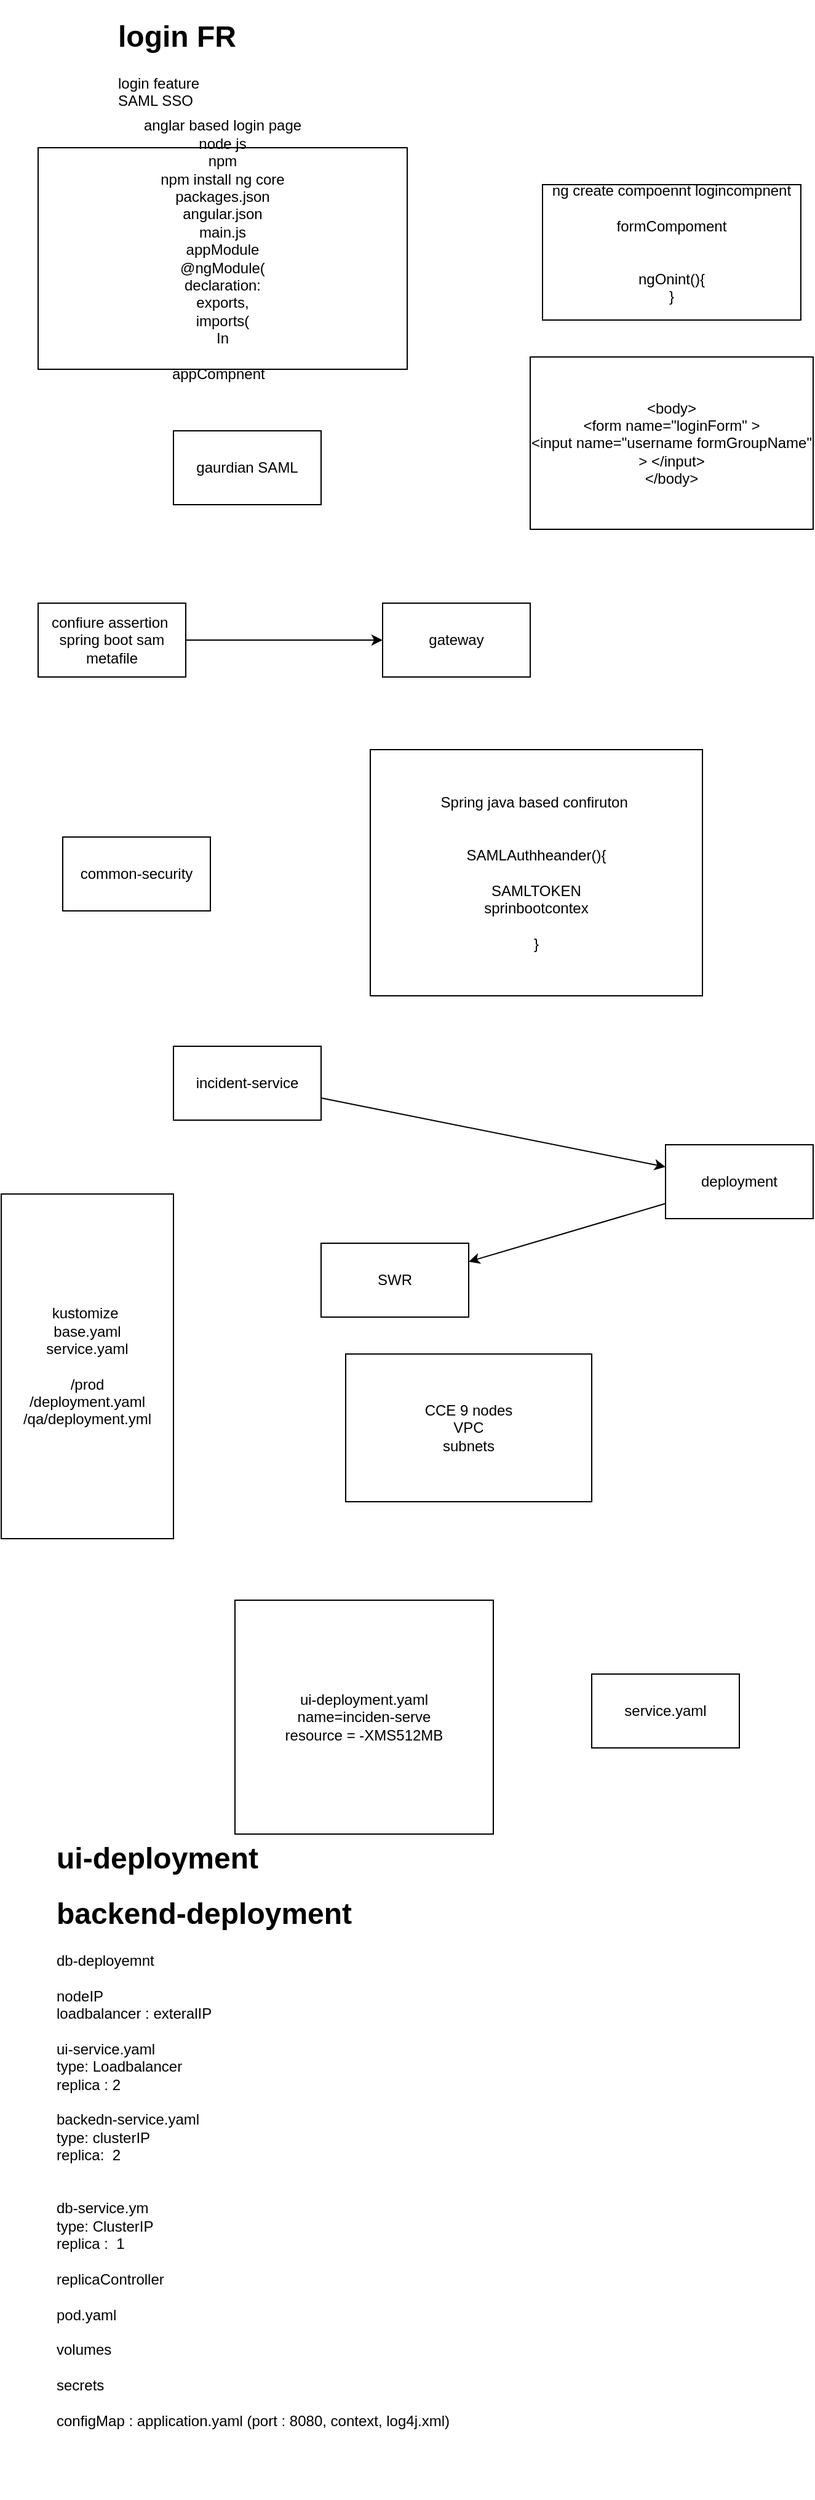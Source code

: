 <mxfile>
    <diagram id="FzPCV9cY2QjOvu3AY5Sp" name="Page-1">
        <mxGraphModel dx="832" dy="576" grid="1" gridSize="10" guides="1" tooltips="1" connect="1" arrows="1" fold="1" page="1" pageScale="1" pageWidth="850" pageHeight="1100" math="0" shadow="0">
            <root>
                <mxCell id="0"/>
                <mxCell id="1" parent="0"/>
                <mxCell id="2" value="anglar based login page&lt;br&gt;node js&lt;br&gt;npm&lt;br&gt;npm install ng core&lt;br&gt;packages.json&lt;br&gt;angular.json&lt;br&gt;main.js&lt;br&gt;appModule&lt;br&gt;@ngModule(&lt;br&gt;declaration:&lt;br&gt;exports,&lt;br&gt;imports(&lt;br&gt;In&lt;br&gt;&lt;br&gt;appCompnent&amp;nbsp;&amp;nbsp;&lt;br&gt;&lt;br&gt;" style="rounded=0;whiteSpace=wrap;html=1;" vertex="1" parent="1">
                    <mxGeometry x="110" y="170" width="300" height="180" as="geometry"/>
                </mxCell>
                <mxCell id="3" value="&lt;h1&gt;login FR&lt;/h1&gt;&lt;div&gt;login feature&amp;nbsp;&lt;/div&gt;&lt;div&gt;SAML SSO&lt;/div&gt;" style="text;html=1;strokeColor=none;fillColor=none;spacing=5;spacingTop=-20;whiteSpace=wrap;overflow=hidden;rounded=0;" vertex="1" parent="1">
                    <mxGeometry x="170" y="60" width="190" height="120" as="geometry"/>
                </mxCell>
                <mxCell id="5" value="ng create compoennt logincompnent&lt;br&gt;&lt;br&gt;formCompoment&lt;br&gt;&lt;br&gt;&lt;br&gt;ngOnint(){&lt;br&gt;}&lt;br&gt;&lt;br&gt;" style="rounded=0;whiteSpace=wrap;html=1;" vertex="1" parent="1">
                    <mxGeometry x="520" y="200" width="210" height="110" as="geometry"/>
                </mxCell>
                <mxCell id="6" value="&amp;lt;body&amp;gt;&lt;br&gt;&amp;lt;form name=&quot;loginForm&quot; &amp;gt;&lt;br&gt;&amp;lt;input name=&quot;username formGroupName&quot; &amp;gt; &amp;lt;/input&amp;gt;&lt;br&gt;&amp;lt;/body&amp;gt;" style="rounded=0;whiteSpace=wrap;html=1;" vertex="1" parent="1">
                    <mxGeometry x="510" y="340" width="230" height="140" as="geometry"/>
                </mxCell>
                <mxCell id="10" style="edgeStyle=none;html=1;entryX=0;entryY=0.5;entryDx=0;entryDy=0;" edge="1" parent="1" source="7" target="9">
                    <mxGeometry relative="1" as="geometry"/>
                </mxCell>
                <mxCell id="7" value="confiure assertion&amp;nbsp;&lt;br&gt;spring boot sam metafile" style="rounded=0;whiteSpace=wrap;html=1;" vertex="1" parent="1">
                    <mxGeometry x="110" y="540" width="120" height="60" as="geometry"/>
                </mxCell>
                <mxCell id="8" value="gaurdian SAML" style="rounded=0;whiteSpace=wrap;html=1;" vertex="1" parent="1">
                    <mxGeometry x="220" y="400" width="120" height="60" as="geometry"/>
                </mxCell>
                <mxCell id="9" value="gateway" style="rounded=0;whiteSpace=wrap;html=1;" vertex="1" parent="1">
                    <mxGeometry x="390" y="540" width="120" height="60" as="geometry"/>
                </mxCell>
                <mxCell id="11" value="Spring java based confiruton&amp;nbsp;&lt;br&gt;&lt;br&gt;&lt;br&gt;SAMLAuthheander(){&lt;br&gt;&lt;br&gt;SAMLTOKEN&lt;br&gt;sprinbootcontex&lt;br&gt;&lt;br&gt;}" style="rounded=0;whiteSpace=wrap;html=1;" vertex="1" parent="1">
                    <mxGeometry x="380" y="659" width="270" height="200" as="geometry"/>
                </mxCell>
                <mxCell id="12" value="common-security&lt;br&gt;" style="rounded=0;whiteSpace=wrap;html=1;" vertex="1" parent="1">
                    <mxGeometry x="130" y="730" width="120" height="60" as="geometry"/>
                </mxCell>
                <mxCell id="16" style="edgeStyle=none;html=1;" edge="1" parent="1" source="13" target="15">
                    <mxGeometry relative="1" as="geometry"/>
                </mxCell>
                <mxCell id="13" value="incident-service" style="rounded=0;whiteSpace=wrap;html=1;" vertex="1" parent="1">
                    <mxGeometry x="220" y="900" width="120" height="60" as="geometry"/>
                </mxCell>
                <mxCell id="14" value="SWR" style="rounded=0;whiteSpace=wrap;html=1;" vertex="1" parent="1">
                    <mxGeometry x="340" y="1060" width="120" height="60" as="geometry"/>
                </mxCell>
                <mxCell id="17" style="edgeStyle=none;html=1;entryX=1;entryY=0.25;entryDx=0;entryDy=0;" edge="1" parent="1" source="15" target="14">
                    <mxGeometry relative="1" as="geometry"/>
                </mxCell>
                <mxCell id="15" value="deployment" style="rounded=0;whiteSpace=wrap;html=1;" vertex="1" parent="1">
                    <mxGeometry x="620" y="980" width="120" height="60" as="geometry"/>
                </mxCell>
                <mxCell id="18" value="kustomize&amp;nbsp;&lt;br&gt;base.yaml&lt;br&gt;service.yaml&lt;br&gt;&lt;br&gt;/prod&lt;br&gt;/deployment.yaml&lt;br&gt;/qa/deployment.yml&lt;br&gt;" style="rounded=0;whiteSpace=wrap;html=1;" vertex="1" parent="1">
                    <mxGeometry x="80" y="1020" width="140" height="280" as="geometry"/>
                </mxCell>
                <mxCell id="19" value="CCE 9 nodes&lt;br&gt;VPC&lt;br&gt;subnets&lt;br&gt;" style="rounded=0;whiteSpace=wrap;html=1;" vertex="1" parent="1">
                    <mxGeometry x="360" y="1150" width="200" height="120" as="geometry"/>
                </mxCell>
                <mxCell id="21" value="ui-deployment.yaml&lt;br&gt;name=inciden-serve&lt;br&gt;resource = -XMS512MB" style="rounded=0;whiteSpace=wrap;html=1;" vertex="1" parent="1">
                    <mxGeometry x="270" y="1350" width="210" height="190" as="geometry"/>
                </mxCell>
                <mxCell id="22" value="service.yaml" style="rounded=0;whiteSpace=wrap;html=1;" vertex="1" parent="1">
                    <mxGeometry x="560" y="1410" width="120" height="60" as="geometry"/>
                </mxCell>
                <mxCell id="23" value="&lt;h1&gt;ui-deployment&lt;/h1&gt;&lt;h1&gt;backend-deployment&lt;/h1&gt;&lt;div&gt;db-deployemnt&lt;/div&gt;&lt;div&gt;&lt;br&gt;&lt;/div&gt;&lt;div&gt;nodeIP&lt;/div&gt;&lt;div&gt;loadbalancer : exteralIP&lt;/div&gt;&lt;div&gt;&lt;br&gt;&lt;/div&gt;&lt;div&gt;ui-service.yaml&lt;/div&gt;&lt;div&gt;type: Loadbalancer&lt;/div&gt;&lt;div&gt;replica : 2&lt;/div&gt;&lt;div&gt;&lt;span style=&quot;background-color: initial;&quot;&gt;&amp;nbsp;&lt;/span&gt;&lt;br&gt;&lt;/div&gt;&lt;div&gt;backedn-service.yaml&lt;/div&gt;&lt;div&gt;type:&amp;nbsp;&lt;span style=&quot;background-color: initial;&quot;&gt;clusterIP&lt;/span&gt;&lt;/div&gt;&lt;div&gt;replica:&amp;nbsp; 2&lt;/div&gt;&lt;div&gt;&lt;br&gt;&lt;/div&gt;&lt;div&gt;&lt;br&gt;&lt;/div&gt;&lt;div&gt;db-service.ym&lt;/div&gt;&lt;div&gt;type: ClusterIP&lt;/div&gt;&lt;div&gt;replica :&amp;nbsp; 1&lt;/div&gt;&lt;div&gt;&lt;br&gt;&lt;/div&gt;&lt;div&gt;replicaController&lt;/div&gt;&lt;div&gt;&lt;br&gt;&lt;/div&gt;&lt;div&gt;pod.yaml&lt;/div&gt;&lt;div&gt;&lt;br&gt;&lt;/div&gt;&lt;div&gt;&lt;span style=&quot;background-color: initial;&quot;&gt;volumes&lt;/span&gt;&lt;br&gt;&lt;/div&gt;&lt;div&gt;&lt;br&gt;&lt;/div&gt;&lt;div&gt;secrets&lt;/div&gt;&lt;div&gt;&lt;br&gt;&lt;/div&gt;&lt;div&gt;configMap : application.yaml (port : 8080, context, log4j.xml)&lt;/div&gt;&lt;div&gt;&lt;br&gt;&lt;/div&gt;&lt;div&gt;&lt;br&gt;&lt;/div&gt;&lt;div&gt;&lt;br&gt;&lt;/div&gt;&lt;div&gt;&lt;br&gt;&lt;/div&gt;&lt;div&gt;&lt;br&gt;&lt;/div&gt;&lt;div&gt;&lt;br&gt;&lt;/div&gt;&lt;div&gt;&lt;br&gt;&lt;/div&gt;&lt;div&gt;&lt;br&gt;&lt;/div&gt;" style="text;html=1;strokeColor=none;fillColor=none;spacing=5;spacingTop=-20;whiteSpace=wrap;overflow=hidden;rounded=0;" vertex="1" parent="1">
                    <mxGeometry x="120" y="1540" width="500" height="540" as="geometry"/>
                </mxCell>
            </root>
        </mxGraphModel>
    </diagram>
</mxfile>